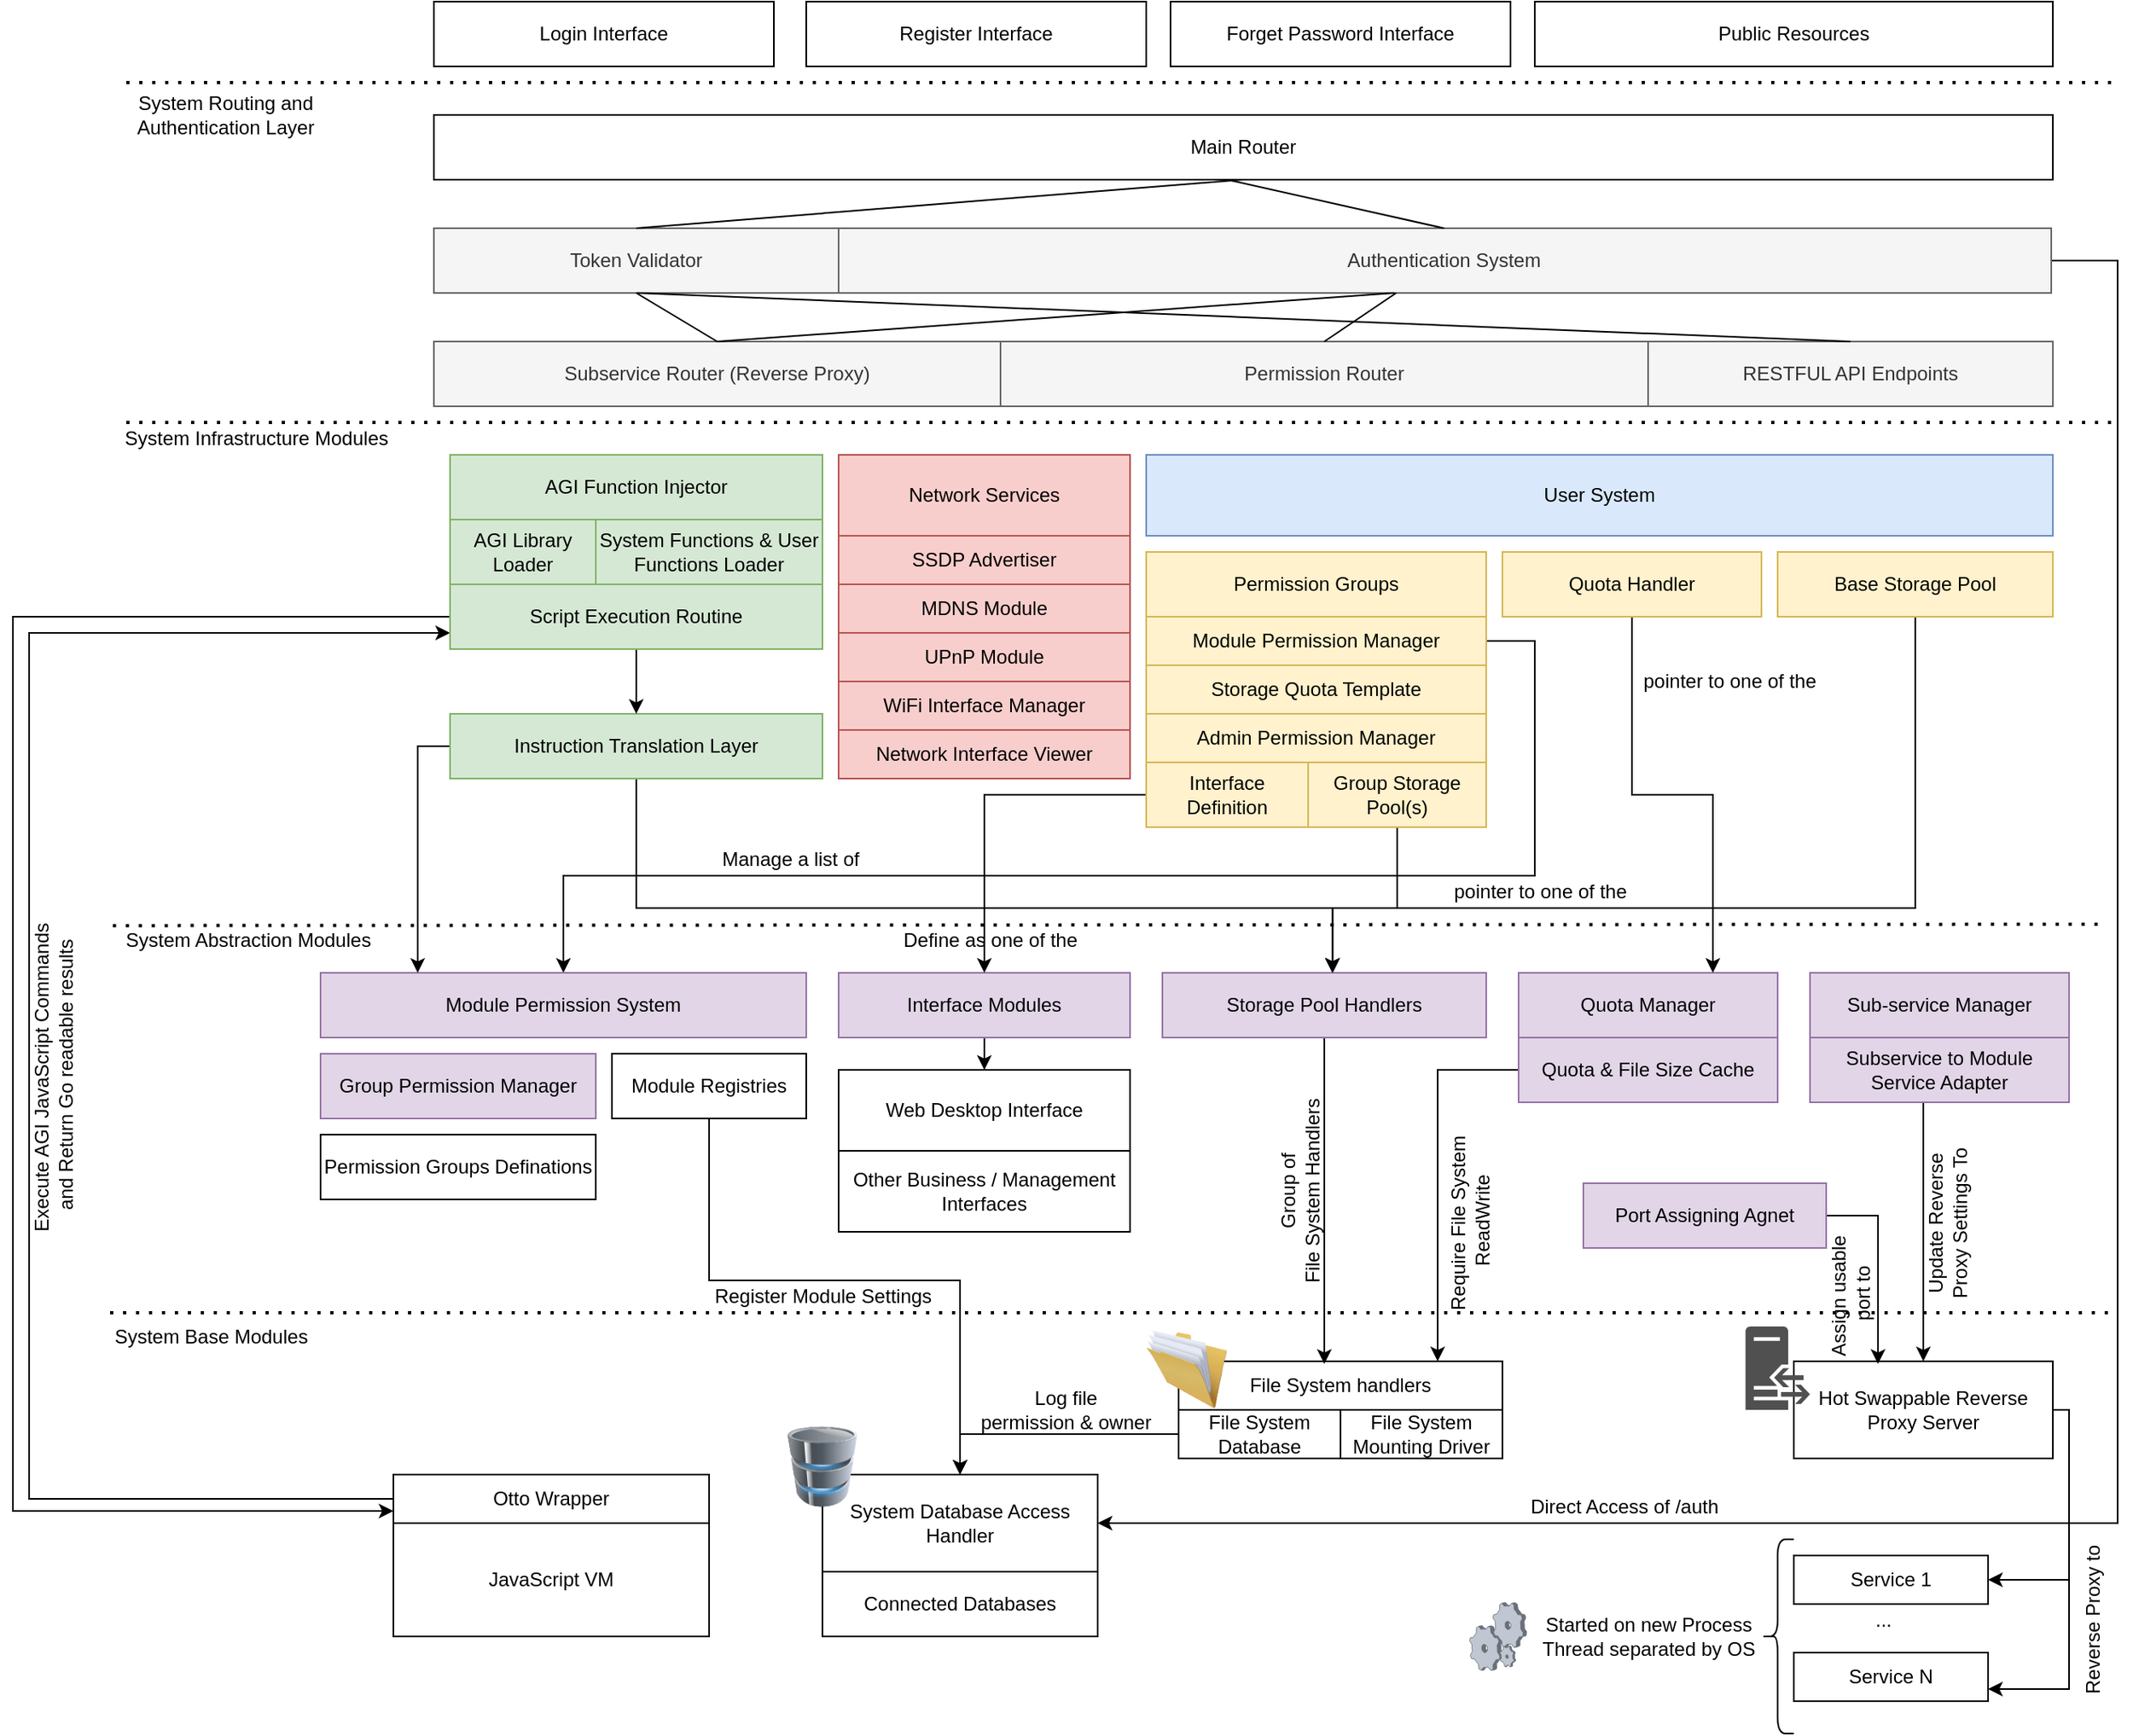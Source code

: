 <mxfile version="13.7.3" type="device"><diagram id="_RiPGX89N3o3Zs6JZozC" name="第1頁"><mxGraphModel dx="1514" dy="274" grid="1" gridSize="10" guides="1" tooltips="1" connect="1" arrows="1" fold="1" page="1" pageScale="1" pageWidth="827" pageHeight="1169" math="0" shadow="0"><root><mxCell id="0"/><mxCell id="1" parent="0"/><mxCell id="_5KbtSTKvoI5OKsNvaEL-10" value="User System" style="rounded=0;whiteSpace=wrap;html=1;fillColor=#dae8fc;strokeColor=#6c8ebf;" vertex="1" parent="1"><mxGeometry x="230" y="310" width="560" height="50" as="geometry"/></mxCell><mxCell id="_5KbtSTKvoI5OKsNvaEL-83" style="edgeStyle=orthogonalEdgeStyle;rounded=0;orthogonalLoop=1;jettySize=auto;html=1;entryX=1;entryY=0.5;entryDx=0;entryDy=0;" edge="1" parent="1" source="_5KbtSTKvoI5OKsNvaEL-12" target="_5KbtSTKvoI5OKsNvaEL-71"><mxGeometry relative="1" as="geometry"><Array as="points"><mxPoint x="830" y="190"/><mxPoint x="830" y="970"/></Array></mxGeometry></mxCell><mxCell id="_5KbtSTKvoI5OKsNvaEL-12" value="Authentication System" style="rounded=0;whiteSpace=wrap;html=1;fillColor=#f5f5f5;strokeColor=#666666;fontColor=#333333;" vertex="1" parent="1"><mxGeometry x="39" y="170" width="750" height="40" as="geometry"/></mxCell><mxCell id="_5KbtSTKvoI5OKsNvaEL-13" value="Permission Router" style="rounded=0;whiteSpace=wrap;html=1;fillColor=#f5f5f5;strokeColor=#666666;fontColor=#333333;" vertex="1" parent="1"><mxGeometry x="140" y="240" width="400" height="40" as="geometry"/></mxCell><mxCell id="_5KbtSTKvoI5OKsNvaEL-15" value="Permission Groups" style="rounded=0;whiteSpace=wrap;html=1;fillColor=#fff2cc;strokeColor=#d6b656;" vertex="1" parent="1"><mxGeometry x="230" y="370" width="210" height="40" as="geometry"/></mxCell><mxCell id="_5KbtSTKvoI5OKsNvaEL-16" value="Storage Pool Handlers" style="rounded=0;whiteSpace=wrap;html=1;" vertex="1" parent="1"><mxGeometry x="240" y="630" width="170" height="40" as="geometry"/></mxCell><mxCell id="_5KbtSTKvoI5OKsNvaEL-17" value="File System handlers" style="rounded=0;whiteSpace=wrap;html=1;" vertex="1" parent="1"><mxGeometry x="250" y="870" width="200" height="30" as="geometry"/></mxCell><mxCell id="_5KbtSTKvoI5OKsNvaEL-74" style="edgeStyle=orthogonalEdgeStyle;rounded=0;orthogonalLoop=1;jettySize=auto;html=1;" edge="1" parent="1" source="_5KbtSTKvoI5OKsNvaEL-18" target="_5KbtSTKvoI5OKsNvaEL-71"><mxGeometry relative="1" as="geometry"/></mxCell><mxCell id="_5KbtSTKvoI5OKsNvaEL-18" value="File System Database" style="rounded=0;whiteSpace=wrap;html=1;" vertex="1" parent="1"><mxGeometry x="250" y="900" width="100" height="30" as="geometry"/></mxCell><mxCell id="_5KbtSTKvoI5OKsNvaEL-19" value="Quota Manager" style="whiteSpace=wrap;html=1;fillColor=#e1d5e7;strokeColor=#9673a6;" vertex="1" parent="1"><mxGeometry x="460" y="630" width="160" height="40" as="geometry"/></mxCell><mxCell id="_5KbtSTKvoI5OKsNvaEL-20" value="Network Services" style="whiteSpace=wrap;html=1;fillColor=#f8cecc;strokeColor=#b85450;" vertex="1" parent="1"><mxGeometry x="40" y="310" width="180" height="50" as="geometry"/></mxCell><mxCell id="_5KbtSTKvoI5OKsNvaEL-36" style="edgeStyle=orthogonalEdgeStyle;rounded=0;orthogonalLoop=1;jettySize=auto;html=1;" edge="1" parent="1" source="_5KbtSTKvoI5OKsNvaEL-23" target="_5KbtSTKvoI5OKsNvaEL-32"><mxGeometry relative="1" as="geometry"><Array as="points"><mxPoint x="705" y="590"/><mxPoint x="345" y="590"/></Array></mxGeometry></mxCell><mxCell id="_5KbtSTKvoI5OKsNvaEL-23" value="Base Storage Pool" style="rounded=0;whiteSpace=wrap;html=1;fillColor=#fff2cc;strokeColor=#d6b656;" vertex="1" parent="1"><mxGeometry x="620" y="370" width="170" height="40" as="geometry"/></mxCell><mxCell id="_5KbtSTKvoI5OKsNvaEL-79" style="edgeStyle=orthogonalEdgeStyle;rounded=0;orthogonalLoop=1;jettySize=auto;html=1;entryX=0.5;entryY=0;entryDx=0;entryDy=0;" edge="1" parent="1" source="_5KbtSTKvoI5OKsNvaEL-24" target="_5KbtSTKvoI5OKsNvaEL-55"><mxGeometry relative="1" as="geometry"><Array as="points"><mxPoint x="470" y="425"/><mxPoint x="470" y="570"/><mxPoint x="-130" y="570"/></Array></mxGeometry></mxCell><mxCell id="_5KbtSTKvoI5OKsNvaEL-24" value="Module Permission Manager" style="rounded=0;whiteSpace=wrap;html=1;fillColor=#fff2cc;strokeColor=#d6b656;" vertex="1" parent="1"><mxGeometry x="230" y="410" width="210" height="30" as="geometry"/></mxCell><mxCell id="_5KbtSTKvoI5OKsNvaEL-25" value="RESTFUL API Endpoints" style="rounded=0;whiteSpace=wrap;html=1;fillColor=#f5f5f5;strokeColor=#666666;fontColor=#333333;" vertex="1" parent="1"><mxGeometry x="540" y="240" width="250" height="40" as="geometry"/></mxCell><mxCell id="_5KbtSTKvoI5OKsNvaEL-27" value="Main Router" style="rounded=0;whiteSpace=wrap;html=1;" vertex="1" parent="1"><mxGeometry x="-210" y="100" width="1000" height="40" as="geometry"/></mxCell><mxCell id="_5KbtSTKvoI5OKsNvaEL-28" value="Subservice Router (Reverse Proxy)" style="rounded=0;whiteSpace=wrap;html=1;fillColor=#f5f5f5;strokeColor=#666666;fontColor=#333333;" vertex="1" parent="1"><mxGeometry x="-210" y="240" width="350" height="40" as="geometry"/></mxCell><mxCell id="_5KbtSTKvoI5OKsNvaEL-30" value="Storage Quota Template" style="whiteSpace=wrap;html=1;fillColor=#fff2cc;strokeColor=#d6b656;" vertex="1" parent="1"><mxGeometry x="230" y="440" width="210" height="30" as="geometry"/></mxCell><mxCell id="_5KbtSTKvoI5OKsNvaEL-31" value="Admin Permission Manager" style="whiteSpace=wrap;html=1;fillColor=#fff2cc;strokeColor=#d6b656;" vertex="1" parent="1"><mxGeometry x="230" y="470" width="210" height="30" as="geometry"/></mxCell><mxCell id="_5KbtSTKvoI5OKsNvaEL-66" style="edgeStyle=orthogonalEdgeStyle;rounded=0;orthogonalLoop=1;jettySize=auto;html=1;entryX=0.45;entryY=0.054;entryDx=0;entryDy=0;entryPerimeter=0;" edge="1" parent="1" source="_5KbtSTKvoI5OKsNvaEL-32" target="_5KbtSTKvoI5OKsNvaEL-17"><mxGeometry relative="1" as="geometry"/></mxCell><mxCell id="_5KbtSTKvoI5OKsNvaEL-32" value="Storage Pool Handlers" style="rounded=0;whiteSpace=wrap;html=1;fillColor=#e1d5e7;strokeColor=#9673a6;" vertex="1" parent="1"><mxGeometry x="240" y="630" width="200" height="40" as="geometry"/></mxCell><mxCell id="_5KbtSTKvoI5OKsNvaEL-42" style="edgeStyle=orthogonalEdgeStyle;rounded=0;orthogonalLoop=1;jettySize=auto;html=1;" edge="1" parent="1" source="_5KbtSTKvoI5OKsNvaEL-34"><mxGeometry relative="1" as="geometry"><mxPoint x="345" y="630" as="targetPoint"/><Array as="points"><mxPoint x="385" y="590"/><mxPoint x="345" y="590"/></Array></mxGeometry></mxCell><mxCell id="_5KbtSTKvoI5OKsNvaEL-34" value="Group Storage Pool(s)" style="whiteSpace=wrap;html=1;fillColor=#fff2cc;strokeColor=#d6b656;" vertex="1" parent="1"><mxGeometry x="330" y="500" width="110" height="40" as="geometry"/></mxCell><mxCell id="_5KbtSTKvoI5OKsNvaEL-37" value="pointer to one of the" style="text;html=1;align=center;verticalAlign=middle;resizable=0;points=[];autosize=1;" vertex="1" parent="1"><mxGeometry x="413" y="570" width="120" height="20" as="geometry"/></mxCell><mxCell id="_5KbtSTKvoI5OKsNvaEL-40" style="edgeStyle=orthogonalEdgeStyle;rounded=0;orthogonalLoop=1;jettySize=auto;html=1;entryX=0.75;entryY=0;entryDx=0;entryDy=0;" edge="1" parent="1" source="_5KbtSTKvoI5OKsNvaEL-38" target="_5KbtSTKvoI5OKsNvaEL-19"><mxGeometry relative="1" as="geometry"/></mxCell><mxCell id="_5KbtSTKvoI5OKsNvaEL-38" value="Quota Handler" style="whiteSpace=wrap;html=1;fillColor=#fff2cc;strokeColor=#d6b656;" vertex="1" parent="1"><mxGeometry x="450" y="370" width="160" height="40" as="geometry"/></mxCell><mxCell id="_5KbtSTKvoI5OKsNvaEL-82" style="edgeStyle=orthogonalEdgeStyle;rounded=0;orthogonalLoop=1;jettySize=auto;html=1;entryX=0.8;entryY=0;entryDx=0;entryDy=0;entryPerimeter=0;" edge="1" parent="1" source="_5KbtSTKvoI5OKsNvaEL-39" target="_5KbtSTKvoI5OKsNvaEL-17"><mxGeometry relative="1" as="geometry"/></mxCell><mxCell id="_5KbtSTKvoI5OKsNvaEL-39" value="Quota &amp;amp; File Size Cache" style="whiteSpace=wrap;html=1;fillColor=#e1d5e7;strokeColor=#9673a6;" vertex="1" parent="1"><mxGeometry x="460" y="670" width="160" height="40" as="geometry"/></mxCell><mxCell id="_5KbtSTKvoI5OKsNvaEL-41" value="pointer to one of the" style="text;html=1;align=center;verticalAlign=middle;resizable=0;points=[];autosize=1;" vertex="1" parent="1"><mxGeometry x="530" y="440" width="120" height="20" as="geometry"/></mxCell><mxCell id="_5KbtSTKvoI5OKsNvaEL-43" value="SSDP Advertiser" style="rounded=0;whiteSpace=wrap;html=1;fillColor=#f8cecc;strokeColor=#b85450;" vertex="1" parent="1"><mxGeometry x="40" y="360" width="180" height="30" as="geometry"/></mxCell><mxCell id="_5KbtSTKvoI5OKsNvaEL-44" value="MDNS Module" style="rounded=0;whiteSpace=wrap;html=1;fillColor=#f8cecc;strokeColor=#b85450;" vertex="1" parent="1"><mxGeometry x="40" y="390" width="180" height="30" as="geometry"/></mxCell><mxCell id="_5KbtSTKvoI5OKsNvaEL-45" value="UPnP Module" style="rounded=0;whiteSpace=wrap;html=1;fillColor=#f8cecc;strokeColor=#b85450;" vertex="1" parent="1"><mxGeometry x="40" y="420" width="180" height="30" as="geometry"/></mxCell><mxCell id="_5KbtSTKvoI5OKsNvaEL-46" value="WiFi Interface Manager" style="rounded=0;whiteSpace=wrap;html=1;fillColor=#f8cecc;strokeColor=#b85450;" vertex="1" parent="1"><mxGeometry x="40" y="450" width="180" height="30" as="geometry"/></mxCell><mxCell id="_5KbtSTKvoI5OKsNvaEL-47" value="Network Interface Viewer" style="rounded=0;whiteSpace=wrap;html=1;fillColor=#f8cecc;strokeColor=#b85450;" vertex="1" parent="1"><mxGeometry x="40" y="480" width="180" height="30" as="geometry"/></mxCell><mxCell id="_5KbtSTKvoI5OKsNvaEL-54" style="edgeStyle=orthogonalEdgeStyle;rounded=0;orthogonalLoop=1;jettySize=auto;html=1;entryX=0.5;entryY=0;entryDx=0;entryDy=0;" edge="1" parent="1" source="_5KbtSTKvoI5OKsNvaEL-48" target="_5KbtSTKvoI5OKsNvaEL-52"><mxGeometry relative="1" as="geometry"/></mxCell><mxCell id="_5KbtSTKvoI5OKsNvaEL-48" value="Interface Modules" style="rounded=0;whiteSpace=wrap;html=1;fillColor=#e1d5e7;strokeColor=#9673a6;" vertex="1" parent="1"><mxGeometry x="40" y="630" width="180" height="40" as="geometry"/></mxCell><mxCell id="_5KbtSTKvoI5OKsNvaEL-50" style="edgeStyle=orthogonalEdgeStyle;rounded=0;orthogonalLoop=1;jettySize=auto;html=1;entryX=0.5;entryY=0;entryDx=0;entryDy=0;" edge="1" parent="1" source="_5KbtSTKvoI5OKsNvaEL-49" target="_5KbtSTKvoI5OKsNvaEL-48"><mxGeometry relative="1" as="geometry"/></mxCell><mxCell id="_5KbtSTKvoI5OKsNvaEL-49" value="Interface Definition" style="whiteSpace=wrap;html=1;fillColor=#fff2cc;strokeColor=#d6b656;" vertex="1" parent="1"><mxGeometry x="230" y="500" width="100" height="40" as="geometry"/></mxCell><mxCell id="_5KbtSTKvoI5OKsNvaEL-51" value="Define as one of the&amp;nbsp;" style="text;html=1;align=center;verticalAlign=middle;resizable=0;points=[];autosize=1;" vertex="1" parent="1"><mxGeometry x="70" y="600" width="130" height="20" as="geometry"/></mxCell><mxCell id="_5KbtSTKvoI5OKsNvaEL-52" value="Web Desktop Interface" style="rounded=0;whiteSpace=wrap;html=1;" vertex="1" parent="1"><mxGeometry x="40" y="690" width="180" height="50" as="geometry"/></mxCell><mxCell id="_5KbtSTKvoI5OKsNvaEL-53" value="Other Business / Management Interfaces" style="rounded=0;whiteSpace=wrap;html=1;" vertex="1" parent="1"><mxGeometry x="40" y="740" width="180" height="50" as="geometry"/></mxCell><mxCell id="_5KbtSTKvoI5OKsNvaEL-55" value="Module Permission System" style="rounded=0;whiteSpace=wrap;html=1;fillColor=#e1d5e7;strokeColor=#9673a6;" vertex="1" parent="1"><mxGeometry x="-280" y="630" width="300" height="40" as="geometry"/></mxCell><mxCell id="_5KbtSTKvoI5OKsNvaEL-57" value="Manage a list of" style="text;html=1;align=center;verticalAlign=middle;resizable=0;points=[];autosize=1;" vertex="1" parent="1"><mxGeometry x="-40" y="550" width="100" height="20" as="geometry"/></mxCell><mxCell id="_5KbtSTKvoI5OKsNvaEL-58" value="" style="endArrow=none;dashed=1;html=1;dashPattern=1 3;strokeWidth=2;exitX=0.01;exitY=0.042;exitDx=0;exitDy=0;exitPerimeter=0;" edge="1" parent="1" source="_5KbtSTKvoI5OKsNvaEL-59"><mxGeometry width="50" height="50" relative="1" as="geometry"><mxPoint x="-380" y="600" as="sourcePoint"/><mxPoint x="820" y="600" as="targetPoint"/></mxGeometry></mxCell><mxCell id="_5KbtSTKvoI5OKsNvaEL-59" value="System Abstraction Modules" style="text;html=1;align=center;verticalAlign=middle;resizable=0;points=[];autosize=1;" vertex="1" parent="1"><mxGeometry x="-410" y="600" width="170" height="20" as="geometry"/></mxCell><mxCell id="_5KbtSTKvoI5OKsNvaEL-60" value="" style="endArrow=none;dashed=1;html=1;dashPattern=1 3;strokeWidth=2;" edge="1" parent="1"><mxGeometry width="50" height="50" relative="1" as="geometry"><mxPoint x="-410" y="840" as="sourcePoint"/><mxPoint x="830" y="840" as="targetPoint"/></mxGeometry></mxCell><mxCell id="_5KbtSTKvoI5OKsNvaEL-61" value="System Base Modules" style="text;html=1;align=center;verticalAlign=middle;resizable=0;points=[];autosize=1;" vertex="1" parent="1"><mxGeometry x="-413" y="845" width="130" height="20" as="geometry"/></mxCell><mxCell id="_5KbtSTKvoI5OKsNvaEL-62" value="" style="endArrow=none;dashed=1;html=1;dashPattern=1 3;strokeWidth=2;" edge="1" parent="1"><mxGeometry width="50" height="50" relative="1" as="geometry"><mxPoint x="-400" y="290" as="sourcePoint"/><mxPoint x="830" y="290" as="targetPoint"/></mxGeometry></mxCell><mxCell id="_5KbtSTKvoI5OKsNvaEL-63" value="System Infrastructure Modules" style="text;html=1;align=center;verticalAlign=middle;resizable=0;points=[];autosize=1;" vertex="1" parent="1"><mxGeometry x="-410" y="290" width="180" height="20" as="geometry"/></mxCell><mxCell id="_5KbtSTKvoI5OKsNvaEL-65" value="File System Mounting Driver" style="rounded=0;whiteSpace=wrap;html=1;" vertex="1" parent="1"><mxGeometry x="350" y="900" width="100" height="30" as="geometry"/></mxCell><mxCell id="_5KbtSTKvoI5OKsNvaEL-67" value="" style="image;html=1;image=img/lib/clip_art/general/Full_Folder_128x128.png" vertex="1" parent="1"><mxGeometry x="230" y="850" width="50" height="50" as="geometry"/></mxCell><mxCell id="_5KbtSTKvoI5OKsNvaEL-71" value="System Database Access Handler" style="whiteSpace=wrap;html=1;" vertex="1" parent="1"><mxGeometry x="30" y="940" width="170" height="60" as="geometry"/></mxCell><mxCell id="_5KbtSTKvoI5OKsNvaEL-72" value="" style="image;html=1;image=img/lib/clip_art/computers/Database_128x128.png" vertex="1" parent="1"><mxGeometry x="5" y="910" width="50" height="50" as="geometry"/></mxCell><mxCell id="_5KbtSTKvoI5OKsNvaEL-73" value="Connected Databases" style="rounded=0;whiteSpace=wrap;html=1;" vertex="1" parent="1"><mxGeometry x="30" y="1000" width="170" height="40" as="geometry"/></mxCell><mxCell id="_5KbtSTKvoI5OKsNvaEL-80" style="edgeStyle=orthogonalEdgeStyle;rounded=0;orthogonalLoop=1;jettySize=auto;html=1;entryX=0.5;entryY=0;entryDx=0;entryDy=0;" edge="1" parent="1" source="_5KbtSTKvoI5OKsNvaEL-75" target="_5KbtSTKvoI5OKsNvaEL-71"><mxGeometry relative="1" as="geometry"><Array as="points"><mxPoint x="-40" y="820"/><mxPoint x="115" y="820"/></Array></mxGeometry></mxCell><mxCell id="_5KbtSTKvoI5OKsNvaEL-75" value="Module Registries" style="rounded=0;whiteSpace=wrap;html=1;" vertex="1" parent="1"><mxGeometry x="-100" y="680" width="120" height="40" as="geometry"/></mxCell><mxCell id="_5KbtSTKvoI5OKsNvaEL-76" value="Group Permission Manager" style="rounded=0;whiteSpace=wrap;html=1;fillColor=#e1d5e7;strokeColor=#9673a6;" vertex="1" parent="1"><mxGeometry x="-280" y="680" width="170" height="40" as="geometry"/></mxCell><mxCell id="_5KbtSTKvoI5OKsNvaEL-81" value="Permission Groups Definations" style="rounded=0;whiteSpace=wrap;html=1;" vertex="1" parent="1"><mxGeometry x="-280" y="730" width="170" height="40" as="geometry"/></mxCell><mxCell id="_5KbtSTKvoI5OKsNvaEL-84" value="Direct Access of /auth" style="text;html=1;align=center;verticalAlign=middle;resizable=0;points=[];autosize=1;" vertex="1" parent="1"><mxGeometry x="460" y="950" width="130" height="20" as="geometry"/></mxCell><mxCell id="_5KbtSTKvoI5OKsNvaEL-85" value="AGI Function Injector" style="rounded=0;whiteSpace=wrap;html=1;fillColor=#d5e8d4;strokeColor=#82b366;" vertex="1" parent="1"><mxGeometry x="-200" y="310" width="230" height="40" as="geometry"/></mxCell><mxCell id="_5KbtSTKvoI5OKsNvaEL-86" value="System Functions &amp;amp; User Functions Loader" style="rounded=0;whiteSpace=wrap;html=1;fillColor=#d5e8d4;strokeColor=#82b366;" vertex="1" parent="1"><mxGeometry x="-110" y="350" width="140" height="40" as="geometry"/></mxCell><mxCell id="_5KbtSTKvoI5OKsNvaEL-130" style="edgeStyle=orthogonalEdgeStyle;rounded=0;orthogonalLoop=1;jettySize=auto;html=1;entryX=0;entryY=0.75;entryDx=0;entryDy=0;exitX=0;exitY=0.5;exitDx=0;exitDy=0;" edge="1" parent="1" source="_5KbtSTKvoI5OKsNvaEL-137" target="_5KbtSTKvoI5OKsNvaEL-128"><mxGeometry relative="1" as="geometry"><mxPoint x="-210" y="410" as="sourcePoint"/><Array as="points"><mxPoint x="-470" y="410"/><mxPoint x="-470" y="963"/></Array></mxGeometry></mxCell><mxCell id="_5KbtSTKvoI5OKsNvaEL-87" value="AGI Library Loader" style="whiteSpace=wrap;html=1;fillColor=#d5e8d4;strokeColor=#82b366;" vertex="1" parent="1"><mxGeometry x="-200" y="350" width="90" height="40" as="geometry"/></mxCell><mxCell id="_5KbtSTKvoI5OKsNvaEL-91" style="edgeStyle=orthogonalEdgeStyle;rounded=0;orthogonalLoop=1;jettySize=auto;html=1;entryX=0.526;entryY=0;entryDx=0;entryDy=0;entryPerimeter=0;" edge="1" parent="1" source="_5KbtSTKvoI5OKsNvaEL-88" target="_5KbtSTKvoI5OKsNvaEL-32"><mxGeometry relative="1" as="geometry"><Array as="points"><mxPoint x="-85" y="590"/><mxPoint x="345" y="590"/></Array></mxGeometry></mxCell><mxCell id="_5KbtSTKvoI5OKsNvaEL-94" style="edgeStyle=orthogonalEdgeStyle;rounded=0;orthogonalLoop=1;jettySize=auto;html=1;entryX=0.2;entryY=0;entryDx=0;entryDy=0;entryPerimeter=0;" edge="1" parent="1" source="_5KbtSTKvoI5OKsNvaEL-88" target="_5KbtSTKvoI5OKsNvaEL-55"><mxGeometry relative="1" as="geometry"><mxPoint x="-220" y="620.0" as="targetPoint"/><Array as="points"><mxPoint x="-220" y="490"/></Array></mxGeometry></mxCell><mxCell id="_5KbtSTKvoI5OKsNvaEL-88" value="Instruction Translation Layer" style="rounded=0;whiteSpace=wrap;html=1;fillColor=#d5e8d4;strokeColor=#82b366;" vertex="1" parent="1"><mxGeometry x="-200" y="470" width="230" height="40" as="geometry"/></mxCell><mxCell id="_5KbtSTKvoI5OKsNvaEL-95" value="Sub-service Manager" style="whiteSpace=wrap;html=1;fillColor=#e1d5e7;strokeColor=#9673a6;" vertex="1" parent="1"><mxGeometry x="640" y="630" width="160" height="40" as="geometry"/></mxCell><mxCell id="_5KbtSTKvoI5OKsNvaEL-103" style="edgeStyle=orthogonalEdgeStyle;rounded=0;orthogonalLoop=1;jettySize=auto;html=1;entryX=1;entryY=0.75;entryDx=0;entryDy=0;" edge="1" parent="1" source="_5KbtSTKvoI5OKsNvaEL-96" target="_5KbtSTKvoI5OKsNvaEL-100"><mxGeometry relative="1" as="geometry"><Array as="points"><mxPoint x="800" y="900"/><mxPoint x="800" y="1073"/></Array></mxGeometry></mxCell><mxCell id="_5KbtSTKvoI5OKsNvaEL-104" style="edgeStyle=orthogonalEdgeStyle;rounded=0;orthogonalLoop=1;jettySize=auto;html=1;entryX=1;entryY=0.5;entryDx=0;entryDy=0;" edge="1" parent="1" source="_5KbtSTKvoI5OKsNvaEL-96" target="_5KbtSTKvoI5OKsNvaEL-99"><mxGeometry relative="1" as="geometry"><Array as="points"><mxPoint x="800" y="900"/><mxPoint x="800" y="1005"/></Array></mxGeometry></mxCell><mxCell id="_5KbtSTKvoI5OKsNvaEL-96" value="Hot Swappable Reverse Proxy Server" style="rounded=0;whiteSpace=wrap;html=1;" vertex="1" parent="1"><mxGeometry x="630" y="870" width="160" height="60" as="geometry"/></mxCell><mxCell id="_5KbtSTKvoI5OKsNvaEL-98" style="edgeStyle=orthogonalEdgeStyle;rounded=0;orthogonalLoop=1;jettySize=auto;html=1;" edge="1" parent="1" source="_5KbtSTKvoI5OKsNvaEL-97" target="_5KbtSTKvoI5OKsNvaEL-96"><mxGeometry relative="1" as="geometry"><Array as="points"><mxPoint x="710" y="740"/><mxPoint x="710" y="740"/></Array></mxGeometry></mxCell><mxCell id="_5KbtSTKvoI5OKsNvaEL-97" value="Subservice to Module Service Adapter" style="rounded=0;whiteSpace=wrap;html=1;fillColor=#e1d5e7;strokeColor=#9673a6;" vertex="1" parent="1"><mxGeometry x="640" y="670" width="160" height="40" as="geometry"/></mxCell><mxCell id="_5KbtSTKvoI5OKsNvaEL-99" value="Service 1" style="rounded=0;whiteSpace=wrap;html=1;" vertex="1" parent="1"><mxGeometry x="630" y="990" width="120" height="30" as="geometry"/></mxCell><mxCell id="_5KbtSTKvoI5OKsNvaEL-100" value="Service N" style="rounded=0;whiteSpace=wrap;html=1;" vertex="1" parent="1"><mxGeometry x="630" y="1050" width="120" height="30" as="geometry"/></mxCell><mxCell id="_5KbtSTKvoI5OKsNvaEL-101" value="..." style="text;html=1;align=center;verticalAlign=middle;resizable=0;points=[];autosize=1;" vertex="1" parent="1"><mxGeometry x="670" y="1020" width="30" height="20" as="geometry"/></mxCell><mxCell id="_5KbtSTKvoI5OKsNvaEL-105" value="Reverse Proxy to" style="text;html=1;align=center;verticalAlign=middle;resizable=0;points=[];autosize=1;rotation=-90;" vertex="1" parent="1"><mxGeometry x="760" y="1020" width="110" height="20" as="geometry"/></mxCell><mxCell id="_5KbtSTKvoI5OKsNvaEL-107" value="Update Reverse &lt;br&gt;Proxy Settings To" style="text;html=1;align=center;verticalAlign=middle;resizable=0;points=[];autosize=1;rotation=-90;" vertex="1" parent="1"><mxGeometry x="670" y="770" width="110" height="30" as="geometry"/></mxCell><mxCell id="_5KbtSTKvoI5OKsNvaEL-108" value="Require File System&lt;br&gt;&amp;nbsp;ReadWrite" style="text;html=1;align=center;verticalAlign=middle;resizable=0;points=[];autosize=1;rotation=-90;" vertex="1" parent="1"><mxGeometry x="370" y="770" width="120" height="30" as="geometry"/></mxCell><mxCell id="_5KbtSTKvoI5OKsNvaEL-109" value="Group of &lt;br&gt;File System Handlers" style="text;html=1;align=center;verticalAlign=middle;resizable=0;points=[];autosize=1;rotation=-90;" vertex="1" parent="1"><mxGeometry x="260" y="750" width="130" height="30" as="geometry"/></mxCell><mxCell id="_5KbtSTKvoI5OKsNvaEL-110" value="Register Module Settings" style="text;html=1;align=center;verticalAlign=middle;resizable=0;points=[];autosize=1;" vertex="1" parent="1"><mxGeometry x="-45" y="820" width="150" height="20" as="geometry"/></mxCell><mxCell id="_5KbtSTKvoI5OKsNvaEL-111" value="Log file &lt;br&gt;permission &amp;amp; owner" style="text;html=1;align=center;verticalAlign=middle;resizable=0;points=[];autosize=1;" vertex="1" parent="1"><mxGeometry x="120" y="885" width="120" height="30" as="geometry"/></mxCell><mxCell id="_5KbtSTKvoI5OKsNvaEL-112" value="Started on new Process&lt;br&gt;Thread separated by OS" style="text;html=1;align=center;verticalAlign=middle;resizable=0;points=[];autosize=1;" vertex="1" parent="1"><mxGeometry x="465" y="1025" width="150" height="30" as="geometry"/></mxCell><mxCell id="_5KbtSTKvoI5OKsNvaEL-113" value="" style="shape=curlyBracket;whiteSpace=wrap;html=1;rounded=1;" vertex="1" parent="1"><mxGeometry x="610" y="980" width="20" height="120" as="geometry"/></mxCell><mxCell id="_5KbtSTKvoI5OKsNvaEL-115" style="edgeStyle=orthogonalEdgeStyle;rounded=0;orthogonalLoop=1;jettySize=auto;html=1;entryX=0.325;entryY=0.027;entryDx=0;entryDy=0;entryPerimeter=0;" edge="1" parent="1" source="_5KbtSTKvoI5OKsNvaEL-114" target="_5KbtSTKvoI5OKsNvaEL-96"><mxGeometry relative="1" as="geometry"><Array as="points"><mxPoint x="682" y="780"/></Array></mxGeometry></mxCell><mxCell id="_5KbtSTKvoI5OKsNvaEL-114" value="Port Assigning Agnet" style="rounded=0;whiteSpace=wrap;html=1;fillColor=#e1d5e7;strokeColor=#9673a6;" vertex="1" parent="1"><mxGeometry x="500" y="760" width="150" height="40" as="geometry"/></mxCell><mxCell id="_5KbtSTKvoI5OKsNvaEL-116" value="Assign usable&lt;br&gt;&amp;nbsp;port to" style="text;html=1;align=center;verticalAlign=middle;resizable=0;points=[];autosize=1;rotation=-90;" vertex="1" parent="1"><mxGeometry x="620" y="815" width="90" height="30" as="geometry"/></mxCell><mxCell id="_5KbtSTKvoI5OKsNvaEL-117" value="Token Validator" style="rounded=0;whiteSpace=wrap;html=1;fillColor=#f5f5f5;strokeColor=#666666;fontColor=#333333;" vertex="1" parent="1"><mxGeometry x="-210" y="170" width="250" height="40" as="geometry"/></mxCell><mxCell id="_5KbtSTKvoI5OKsNvaEL-118" value="" style="endArrow=none;html=1;entryX=0.5;entryY=1;entryDx=0;entryDy=0;exitX=0.5;exitY=0;exitDx=0;exitDy=0;" edge="1" parent="1" source="_5KbtSTKvoI5OKsNvaEL-117" target="_5KbtSTKvoI5OKsNvaEL-27"><mxGeometry width="50" height="50" relative="1" as="geometry"><mxPoint x="290" y="190" as="sourcePoint"/><mxPoint x="340" y="140" as="targetPoint"/></mxGeometry></mxCell><mxCell id="_5KbtSTKvoI5OKsNvaEL-119" value="" style="endArrow=none;html=1;exitX=0.5;exitY=0;exitDx=0;exitDy=0;" edge="1" parent="1" source="_5KbtSTKvoI5OKsNvaEL-12"><mxGeometry width="50" height="50" relative="1" as="geometry"><mxPoint x="420" y="130" as="sourcePoint"/><mxPoint x="280" y="140" as="targetPoint"/></mxGeometry></mxCell><mxCell id="_5KbtSTKvoI5OKsNvaEL-120" value="" style="endArrow=none;html=1;entryX=0.5;entryY=1;entryDx=0;entryDy=0;exitX=0.5;exitY=0;exitDx=0;exitDy=0;" edge="1" parent="1" source="_5KbtSTKvoI5OKsNvaEL-28" target="_5KbtSTKvoI5OKsNvaEL-117"><mxGeometry width="50" height="50" relative="1" as="geometry"><mxPoint x="-50" y="270" as="sourcePoint"/><mxPoint y="220" as="targetPoint"/></mxGeometry></mxCell><mxCell id="_5KbtSTKvoI5OKsNvaEL-121" value="" style="endArrow=none;html=1;entryX=0.5;entryY=1;entryDx=0;entryDy=0;exitX=0.5;exitY=0;exitDx=0;exitDy=0;" edge="1" parent="1" source="_5KbtSTKvoI5OKsNvaEL-25" target="_5KbtSTKvoI5OKsNvaEL-117"><mxGeometry width="50" height="50" relative="1" as="geometry"><mxPoint x="-25" y="250" as="sourcePoint"/><mxPoint x="-75" y="220" as="targetPoint"/></mxGeometry></mxCell><mxCell id="_5KbtSTKvoI5OKsNvaEL-122" value="" style="endArrow=none;html=1;exitX=0.5;exitY=0;exitDx=0;exitDy=0;" edge="1" parent="1" source="_5KbtSTKvoI5OKsNvaEL-13" target="_5KbtSTKvoI5OKsNvaEL-12"><mxGeometry width="50" height="50" relative="1" as="geometry"><mxPoint x="380" y="270" as="sourcePoint"/><mxPoint x="430" y="220" as="targetPoint"/></mxGeometry></mxCell><mxCell id="_5KbtSTKvoI5OKsNvaEL-123" value="" style="endArrow=none;html=1;exitX=0.5;exitY=0;exitDx=0;exitDy=0;entryX=0.459;entryY=1;entryDx=0;entryDy=0;entryPerimeter=0;" edge="1" parent="1" source="_5KbtSTKvoI5OKsNvaEL-28" target="_5KbtSTKvoI5OKsNvaEL-12"><mxGeometry width="50" height="50" relative="1" as="geometry"><mxPoint x="350" y="250" as="sourcePoint"/><mxPoint x="394.4" y="220" as="targetPoint"/></mxGeometry></mxCell><mxCell id="_5KbtSTKvoI5OKsNvaEL-125" value="" style="pointerEvents=1;shadow=0;dashed=0;html=1;strokeColor=none;fillColor=#505050;labelPosition=center;verticalLabelPosition=bottom;verticalAlign=top;outlineConnect=0;align=center;shape=mxgraph.office.servers.reverse_proxy;" vertex="1" parent="1"><mxGeometry x="600.16" y="848.5" width="39.84" height="51.5" as="geometry"/></mxCell><mxCell id="_5KbtSTKvoI5OKsNvaEL-126" value="" style="verticalLabelPosition=bottom;aspect=fixed;html=1;verticalAlign=top;strokeColor=none;align=center;outlineConnect=0;shape=mxgraph.citrix.process;" vertex="1" parent="1"><mxGeometry x="429.77" y="1019" width="35.23" height="42" as="geometry"/></mxCell><mxCell id="_5KbtSTKvoI5OKsNvaEL-127" value="JavaScript VM" style="rounded=0;whiteSpace=wrap;html=1;" vertex="1" parent="1"><mxGeometry x="-235" y="970" width="195" height="70" as="geometry"/></mxCell><mxCell id="_5KbtSTKvoI5OKsNvaEL-131" style="edgeStyle=orthogonalEdgeStyle;rounded=0;orthogonalLoop=1;jettySize=auto;html=1;" edge="1" parent="1" source="_5KbtSTKvoI5OKsNvaEL-128"><mxGeometry relative="1" as="geometry"><mxPoint x="-200" y="420" as="targetPoint"/><Array as="points"><mxPoint x="-460" y="955"/><mxPoint x="-460" y="420"/></Array></mxGeometry></mxCell><mxCell id="_5KbtSTKvoI5OKsNvaEL-128" value="Otto Wrapper" style="rounded=0;whiteSpace=wrap;html=1;" vertex="1" parent="1"><mxGeometry x="-235" y="940" width="195" height="30" as="geometry"/></mxCell><mxCell id="_5KbtSTKvoI5OKsNvaEL-133" value="Execute AGI JavaScript Commands&lt;br&gt;&amp;nbsp;and Return Go readable results" style="text;html=1;align=center;verticalAlign=middle;resizable=0;points=[];autosize=1;rotation=-90;" vertex="1" parent="1"><mxGeometry x="-550" y="680" width="210" height="30" as="geometry"/></mxCell><mxCell id="_5KbtSTKvoI5OKsNvaEL-138" style="edgeStyle=orthogonalEdgeStyle;rounded=0;orthogonalLoop=1;jettySize=auto;html=1;entryX=0.5;entryY=0;entryDx=0;entryDy=0;" edge="1" parent="1" source="_5KbtSTKvoI5OKsNvaEL-137" target="_5KbtSTKvoI5OKsNvaEL-88"><mxGeometry relative="1" as="geometry"/></mxCell><mxCell id="_5KbtSTKvoI5OKsNvaEL-137" value="Script Execution Routine" style="rounded=0;whiteSpace=wrap;html=1;fillColor=#d5e8d4;strokeColor=#82b366;" vertex="1" parent="1"><mxGeometry x="-200" y="390" width="230" height="40" as="geometry"/></mxCell><mxCell id="_5KbtSTKvoI5OKsNvaEL-139" value="Login Interface" style="rounded=0;whiteSpace=wrap;html=1;" vertex="1" parent="1"><mxGeometry x="-210" y="30" width="210" height="40" as="geometry"/></mxCell><mxCell id="_5KbtSTKvoI5OKsNvaEL-140" value="Register Interface" style="rounded=0;whiteSpace=wrap;html=1;" vertex="1" parent="1"><mxGeometry x="20" y="30" width="210" height="40" as="geometry"/></mxCell><mxCell id="_5KbtSTKvoI5OKsNvaEL-141" value="Public Resources" style="rounded=0;whiteSpace=wrap;html=1;" vertex="1" parent="1"><mxGeometry x="470" y="30" width="320" height="40" as="geometry"/></mxCell><mxCell id="_5KbtSTKvoI5OKsNvaEL-143" value="Forget Password Interface" style="rounded=0;whiteSpace=wrap;html=1;" vertex="1" parent="1"><mxGeometry x="245" y="30" width="210" height="40" as="geometry"/></mxCell><mxCell id="_5KbtSTKvoI5OKsNvaEL-145" value="" style="endArrow=none;dashed=1;html=1;dashPattern=1 3;strokeWidth=2;" edge="1" parent="1"><mxGeometry width="50" height="50" relative="1" as="geometry"><mxPoint x="-400" y="80" as="sourcePoint"/><mxPoint x="830" y="80" as="targetPoint"/></mxGeometry></mxCell><mxCell id="_5KbtSTKvoI5OKsNvaEL-146" value="System Routing and Authentication Layer" style="text;html=1;strokeColor=none;fillColor=none;align=center;verticalAlign=middle;whiteSpace=wrap;rounded=0;" vertex="1" parent="1"><mxGeometry x="-430" y="90" width="183" height="20" as="geometry"/></mxCell></root></mxGraphModel></diagram></mxfile>
